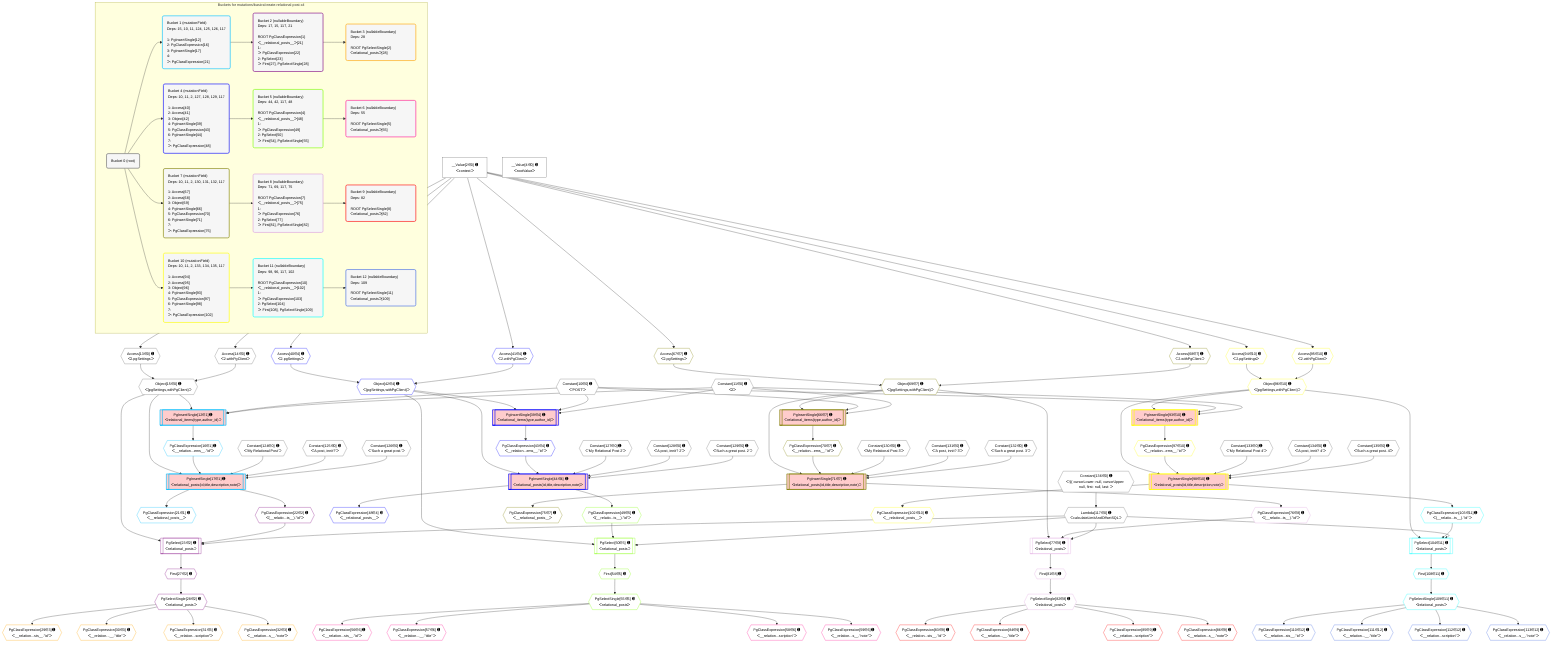 %%{init: {'themeVariables': { 'fontSize': '12px'}}}%%
graph TD
    classDef path fill:#eee,stroke:#000,color:#000
    classDef plan fill:#fff,stroke-width:1px,color:#000
    classDef itemplan fill:#fff,stroke-width:2px,color:#000
    classDef unbatchedplan fill:#dff,stroke-width:1px,color:#000
    classDef sideeffectplan fill:#fcc,stroke-width:2px,color:#000
    classDef bucket fill:#f6f6f6,color:#000,stroke-width:2px,text-align:left


    %% plan dependencies
    Object15{{"Object[15∈0] ➊<br />ᐸ{pgSettings,withPgClient}ᐳ"}}:::plan
    Access13{{"Access[13∈0] ➊<br />ᐸ2.pgSettingsᐳ"}}:::plan
    Access14{{"Access[14∈0] ➊<br />ᐸ2.withPgClientᐳ"}}:::plan
    Access13 & Access14 --> Object15
    __Value2["__Value[2∈0] ➊<br />ᐸcontextᐳ"]:::plan
    __Value2 --> Access13
    __Value2 --> Access14
    Lambda117{{"Lambda[117∈0] ➊<br />ᐸcalculateLimitAndOffsetSQLᐳ"}}:::plan
    Constant136{{"Constant[136∈0] ➊<br />ᐸ§{ cursorLower: null, cursorUpper: null, first: null, last: ᐳ"}}:::plan
    Constant136 --> Lambda117
    __Value4["__Value[4∈0] ➊<br />ᐸrootValueᐳ"]:::plan
    Constant10{{"Constant[10∈0] ➊<br />ᐸ'POST'ᐳ"}}:::plan
    Constant11{{"Constant[11∈0] ➊<br />ᐸ2ᐳ"}}:::plan
    Constant124{{"Constant[124∈0] ➊<br />ᐸ'My Relational Post'ᐳ"}}:::plan
    Constant125{{"Constant[125∈0] ➊<br />ᐸ'A post, innit?'ᐳ"}}:::plan
    Constant126{{"Constant[126∈0] ➊<br />ᐸ'Such a great post.'ᐳ"}}:::plan
    Constant127{{"Constant[127∈0] ➊<br />ᐸ'My Relational Post 2'ᐳ"}}:::plan
    Constant128{{"Constant[128∈0] ➊<br />ᐸ'A post, innit? 2'ᐳ"}}:::plan
    Constant129{{"Constant[129∈0] ➊<br />ᐸ'Such a great post. 2'ᐳ"}}:::plan
    Constant130{{"Constant[130∈0] ➊<br />ᐸ'My Relational Post 3'ᐳ"}}:::plan
    Constant131{{"Constant[131∈0] ➊<br />ᐸ'A post, innit? 3'ᐳ"}}:::plan
    Constant132{{"Constant[132∈0] ➊<br />ᐸ'Such a great post. 3'ᐳ"}}:::plan
    Constant133{{"Constant[133∈0] ➊<br />ᐸ'My Relational Post 4'ᐳ"}}:::plan
    Constant134{{"Constant[134∈0] ➊<br />ᐸ'A post, innit? 4'ᐳ"}}:::plan
    Constant135{{"Constant[135∈0] ➊<br />ᐸ'Such a great post. 4'ᐳ"}}:::plan
    PgInsertSingle17[["PgInsertSingle[17∈1] ➊<br />ᐸrelational_posts(id,title,description,note)ᐳ"]]:::sideeffectplan
    PgClassExpression16{{"PgClassExpression[16∈1] ➊<br />ᐸ__relation...ems__.”id”ᐳ"}}:::plan
    Object15 & PgClassExpression16 & Constant124 & Constant125 & Constant126 --> PgInsertSingle17
    PgInsertSingle12[["PgInsertSingle[12∈1] ➊<br />ᐸrelational_items(type,author_id)ᐳ"]]:::sideeffectplan
    Object15 & Constant10 & Constant11 --> PgInsertSingle12
    PgInsertSingle12 --> PgClassExpression16
    PgClassExpression21{{"PgClassExpression[21∈1] ➊<br />ᐸ__relational_posts__ᐳ"}}:::plan
    PgInsertSingle17 --> PgClassExpression21
    PgSelect23[["PgSelect[23∈2] ➊<br />ᐸrelational_postsᐳ"]]:::plan
    PgClassExpression22{{"PgClassExpression[22∈2] ➊<br />ᐸ(__relatio...ts__).”id”ᐳ"}}:::plan
    Object15 & PgClassExpression22 & Lambda117 --> PgSelect23
    PgInsertSingle17 --> PgClassExpression22
    First27{{"First[27∈2] ➊"}}:::plan
    PgSelect23 --> First27
    PgSelectSingle28{{"PgSelectSingle[28∈2] ➊<br />ᐸrelational_postsᐳ"}}:::plan
    First27 --> PgSelectSingle28
    PgClassExpression29{{"PgClassExpression[29∈3] ➊<br />ᐸ__relation...sts__.”id”ᐳ"}}:::plan
    PgSelectSingle28 --> PgClassExpression29
    PgClassExpression30{{"PgClassExpression[30∈3] ➊<br />ᐸ__relation...__.”title”ᐳ"}}:::plan
    PgSelectSingle28 --> PgClassExpression30
    PgClassExpression31{{"PgClassExpression[31∈3] ➊<br />ᐸ__relation...scription”ᐳ"}}:::plan
    PgSelectSingle28 --> PgClassExpression31
    PgClassExpression32{{"PgClassExpression[32∈3] ➊<br />ᐸ__relation...s__.”note”ᐳ"}}:::plan
    PgSelectSingle28 --> PgClassExpression32
    PgInsertSingle44[["PgInsertSingle[44∈4] ➊<br />ᐸrelational_posts(id,title,description,note)ᐳ"]]:::sideeffectplan
    Object42{{"Object[42∈4] ➊<br />ᐸ{pgSettings,withPgClient}ᐳ"}}:::plan
    PgClassExpression43{{"PgClassExpression[43∈4] ➊<br />ᐸ__relation...ems__.”id”ᐳ"}}:::plan
    Object42 & PgClassExpression43 & Constant127 & Constant128 & Constant129 --> PgInsertSingle44
    PgInsertSingle39[["PgInsertSingle[39∈4] ➊<br />ᐸrelational_items(type,author_id)ᐳ"]]:::sideeffectplan
    Object42 & Constant10 & Constant11 --> PgInsertSingle39
    Access40{{"Access[40∈4] ➊<br />ᐸ2.pgSettingsᐳ"}}:::plan
    Access41{{"Access[41∈4] ➊<br />ᐸ2.withPgClientᐳ"}}:::plan
    Access40 & Access41 --> Object42
    __Value2 --> Access40
    __Value2 --> Access41
    PgInsertSingle39 --> PgClassExpression43
    PgClassExpression48{{"PgClassExpression[48∈4] ➊<br />ᐸ__relational_posts__ᐳ"}}:::plan
    PgInsertSingle44 --> PgClassExpression48
    PgSelect50[["PgSelect[50∈5] ➊<br />ᐸrelational_postsᐳ"]]:::plan
    PgClassExpression49{{"PgClassExpression[49∈5] ➊<br />ᐸ(__relatio...ts__).”id”ᐳ"}}:::plan
    Object42 & PgClassExpression49 & Lambda117 --> PgSelect50
    PgInsertSingle44 --> PgClassExpression49
    First54{{"First[54∈5] ➊"}}:::plan
    PgSelect50 --> First54
    PgSelectSingle55{{"PgSelectSingle[55∈5] ➊<br />ᐸrelational_postsᐳ"}}:::plan
    First54 --> PgSelectSingle55
    PgClassExpression56{{"PgClassExpression[56∈6] ➊<br />ᐸ__relation...sts__.”id”ᐳ"}}:::plan
    PgSelectSingle55 --> PgClassExpression56
    PgClassExpression57{{"PgClassExpression[57∈6] ➊<br />ᐸ__relation...__.”title”ᐳ"}}:::plan
    PgSelectSingle55 --> PgClassExpression57
    PgClassExpression58{{"PgClassExpression[58∈6] ➊<br />ᐸ__relation...scription”ᐳ"}}:::plan
    PgSelectSingle55 --> PgClassExpression58
    PgClassExpression59{{"PgClassExpression[59∈6] ➊<br />ᐸ__relation...s__.”note”ᐳ"}}:::plan
    PgSelectSingle55 --> PgClassExpression59
    PgInsertSingle71[["PgInsertSingle[71∈7] ➊<br />ᐸrelational_posts(id,title,description,note)ᐳ"]]:::sideeffectplan
    Object69{{"Object[69∈7] ➊<br />ᐸ{pgSettings,withPgClient}ᐳ"}}:::plan
    PgClassExpression70{{"PgClassExpression[70∈7] ➊<br />ᐸ__relation...ems__.”id”ᐳ"}}:::plan
    Object69 & PgClassExpression70 & Constant130 & Constant131 & Constant132 --> PgInsertSingle71
    PgInsertSingle66[["PgInsertSingle[66∈7] ➊<br />ᐸrelational_items(type,author_id)ᐳ"]]:::sideeffectplan
    Object69 & Constant10 & Constant11 --> PgInsertSingle66
    Access67{{"Access[67∈7] ➊<br />ᐸ2.pgSettingsᐳ"}}:::plan
    Access68{{"Access[68∈7] ➊<br />ᐸ2.withPgClientᐳ"}}:::plan
    Access67 & Access68 --> Object69
    __Value2 --> Access67
    __Value2 --> Access68
    PgInsertSingle66 --> PgClassExpression70
    PgClassExpression75{{"PgClassExpression[75∈7] ➊<br />ᐸ__relational_posts__ᐳ"}}:::plan
    PgInsertSingle71 --> PgClassExpression75
    PgSelect77[["PgSelect[77∈8] ➊<br />ᐸrelational_postsᐳ"]]:::plan
    PgClassExpression76{{"PgClassExpression[76∈8] ➊<br />ᐸ(__relatio...ts__).”id”ᐳ"}}:::plan
    Object69 & PgClassExpression76 & Lambda117 --> PgSelect77
    PgInsertSingle71 --> PgClassExpression76
    First81{{"First[81∈8] ➊"}}:::plan
    PgSelect77 --> First81
    PgSelectSingle82{{"PgSelectSingle[82∈8] ➊<br />ᐸrelational_postsᐳ"}}:::plan
    First81 --> PgSelectSingle82
    PgClassExpression83{{"PgClassExpression[83∈9] ➊<br />ᐸ__relation...sts__.”id”ᐳ"}}:::plan
    PgSelectSingle82 --> PgClassExpression83
    PgClassExpression84{{"PgClassExpression[84∈9] ➊<br />ᐸ__relation...__.”title”ᐳ"}}:::plan
    PgSelectSingle82 --> PgClassExpression84
    PgClassExpression85{{"PgClassExpression[85∈9] ➊<br />ᐸ__relation...scription”ᐳ"}}:::plan
    PgSelectSingle82 --> PgClassExpression85
    PgClassExpression86{{"PgClassExpression[86∈9] ➊<br />ᐸ__relation...s__.”note”ᐳ"}}:::plan
    PgSelectSingle82 --> PgClassExpression86
    PgInsertSingle98[["PgInsertSingle[98∈10] ➊<br />ᐸrelational_posts(id,title,description,note)ᐳ"]]:::sideeffectplan
    Object96{{"Object[96∈10] ➊<br />ᐸ{pgSettings,withPgClient}ᐳ"}}:::plan
    PgClassExpression97{{"PgClassExpression[97∈10] ➊<br />ᐸ__relation...ems__.”id”ᐳ"}}:::plan
    Object96 & PgClassExpression97 & Constant133 & Constant134 & Constant135 --> PgInsertSingle98
    PgInsertSingle93[["PgInsertSingle[93∈10] ➊<br />ᐸrelational_items(type,author_id)ᐳ"]]:::sideeffectplan
    Object96 & Constant10 & Constant11 --> PgInsertSingle93
    Access94{{"Access[94∈10] ➊<br />ᐸ2.pgSettingsᐳ"}}:::plan
    Access95{{"Access[95∈10] ➊<br />ᐸ2.withPgClientᐳ"}}:::plan
    Access94 & Access95 --> Object96
    __Value2 --> Access94
    __Value2 --> Access95
    PgInsertSingle93 --> PgClassExpression97
    PgClassExpression102{{"PgClassExpression[102∈10] ➊<br />ᐸ__relational_posts__ᐳ"}}:::plan
    PgInsertSingle98 --> PgClassExpression102
    PgSelect104[["PgSelect[104∈11] ➊<br />ᐸrelational_postsᐳ"]]:::plan
    PgClassExpression103{{"PgClassExpression[103∈11] ➊<br />ᐸ(__relatio...ts__).”id”ᐳ"}}:::plan
    Object96 & PgClassExpression103 & Lambda117 --> PgSelect104
    PgInsertSingle98 --> PgClassExpression103
    First108{{"First[108∈11] ➊"}}:::plan
    PgSelect104 --> First108
    PgSelectSingle109{{"PgSelectSingle[109∈11] ➊<br />ᐸrelational_postsᐳ"}}:::plan
    First108 --> PgSelectSingle109
    PgClassExpression110{{"PgClassExpression[110∈12] ➊<br />ᐸ__relation...sts__.”id”ᐳ"}}:::plan
    PgSelectSingle109 --> PgClassExpression110
    PgClassExpression111{{"PgClassExpression[111∈12] ➊<br />ᐸ__relation...__.”title”ᐳ"}}:::plan
    PgSelectSingle109 --> PgClassExpression111
    PgClassExpression112{{"PgClassExpression[112∈12] ➊<br />ᐸ__relation...scription”ᐳ"}}:::plan
    PgSelectSingle109 --> PgClassExpression112
    PgClassExpression113{{"PgClassExpression[113∈12] ➊<br />ᐸ__relation...s__.”note”ᐳ"}}:::plan
    PgSelectSingle109 --> PgClassExpression113

    %% define steps

    subgraph "Buckets for mutations/basics/create-relational-post-x4"
    Bucket0("Bucket 0 (root)"):::bucket
    classDef bucket0 stroke:#696969
    class Bucket0,__Value2,__Value4,Constant10,Constant11,Access13,Access14,Object15,Lambda117,Constant124,Constant125,Constant126,Constant127,Constant128,Constant129,Constant130,Constant131,Constant132,Constant133,Constant134,Constant135,Constant136 bucket0
    Bucket1("Bucket 1 (mutationField)<br />Deps: 15, 10, 11, 124, 125, 126, 117<br /><br />1: PgInsertSingle[12]<br />2: PgClassExpression[16]<br />3: PgInsertSingle[17]<br />4: <br />ᐳ: PgClassExpression[21]"):::bucket
    classDef bucket1 stroke:#00bfff
    class Bucket1,PgInsertSingle12,PgClassExpression16,PgInsertSingle17,PgClassExpression21 bucket1
    Bucket2("Bucket 2 (nullableBoundary)<br />Deps: 17, 15, 117, 21<br /><br />ROOT PgClassExpression{1}ᐸ__relational_posts__ᐳ[21]<br />1: <br />ᐳ: PgClassExpression[22]<br />2: PgSelect[23]<br />ᐳ: First[27], PgSelectSingle[28]"):::bucket
    classDef bucket2 stroke:#7f007f
    class Bucket2,PgClassExpression22,PgSelect23,First27,PgSelectSingle28 bucket2
    Bucket3("Bucket 3 (nullableBoundary)<br />Deps: 28<br /><br />ROOT PgSelectSingle{2}ᐸrelational_postsᐳ[28]"):::bucket
    classDef bucket3 stroke:#ffa500
    class Bucket3,PgClassExpression29,PgClassExpression30,PgClassExpression31,PgClassExpression32 bucket3
    Bucket4("Bucket 4 (mutationField)<br />Deps: 10, 11, 2, 127, 128, 129, 117<br /><br />1: Access[40]<br />2: Access[41]<br />3: Object[42]<br />4: PgInsertSingle[39]<br />5: PgClassExpression[43]<br />6: PgInsertSingle[44]<br />7: <br />ᐳ: PgClassExpression[48]"):::bucket
    classDef bucket4 stroke:#0000ff
    class Bucket4,PgInsertSingle39,Access40,Access41,Object42,PgClassExpression43,PgInsertSingle44,PgClassExpression48 bucket4
    Bucket5("Bucket 5 (nullableBoundary)<br />Deps: 44, 42, 117, 48<br /><br />ROOT PgClassExpression{4}ᐸ__relational_posts__ᐳ[48]<br />1: <br />ᐳ: PgClassExpression[49]<br />2: PgSelect[50]<br />ᐳ: First[54], PgSelectSingle[55]"):::bucket
    classDef bucket5 stroke:#7fff00
    class Bucket5,PgClassExpression49,PgSelect50,First54,PgSelectSingle55 bucket5
    Bucket6("Bucket 6 (nullableBoundary)<br />Deps: 55<br /><br />ROOT PgSelectSingle{5}ᐸrelational_postsᐳ[55]"):::bucket
    classDef bucket6 stroke:#ff1493
    class Bucket6,PgClassExpression56,PgClassExpression57,PgClassExpression58,PgClassExpression59 bucket6
    Bucket7("Bucket 7 (mutationField)<br />Deps: 10, 11, 2, 130, 131, 132, 117<br /><br />1: Access[67]<br />2: Access[68]<br />3: Object[69]<br />4: PgInsertSingle[66]<br />5: PgClassExpression[70]<br />6: PgInsertSingle[71]<br />7: <br />ᐳ: PgClassExpression[75]"):::bucket
    classDef bucket7 stroke:#808000
    class Bucket7,PgInsertSingle66,Access67,Access68,Object69,PgClassExpression70,PgInsertSingle71,PgClassExpression75 bucket7
    Bucket8("Bucket 8 (nullableBoundary)<br />Deps: 71, 69, 117, 75<br /><br />ROOT PgClassExpression{7}ᐸ__relational_posts__ᐳ[75]<br />1: <br />ᐳ: PgClassExpression[76]<br />2: PgSelect[77]<br />ᐳ: First[81], PgSelectSingle[82]"):::bucket
    classDef bucket8 stroke:#dda0dd
    class Bucket8,PgClassExpression76,PgSelect77,First81,PgSelectSingle82 bucket8
    Bucket9("Bucket 9 (nullableBoundary)<br />Deps: 82<br /><br />ROOT PgSelectSingle{8}ᐸrelational_postsᐳ[82]"):::bucket
    classDef bucket9 stroke:#ff0000
    class Bucket9,PgClassExpression83,PgClassExpression84,PgClassExpression85,PgClassExpression86 bucket9
    Bucket10("Bucket 10 (mutationField)<br />Deps: 10, 11, 2, 133, 134, 135, 117<br /><br />1: Access[94]<br />2: Access[95]<br />3: Object[96]<br />4: PgInsertSingle[93]<br />5: PgClassExpression[97]<br />6: PgInsertSingle[98]<br />7: <br />ᐳ: PgClassExpression[102]"):::bucket
    classDef bucket10 stroke:#ffff00
    class Bucket10,PgInsertSingle93,Access94,Access95,Object96,PgClassExpression97,PgInsertSingle98,PgClassExpression102 bucket10
    Bucket11("Bucket 11 (nullableBoundary)<br />Deps: 98, 96, 117, 102<br /><br />ROOT PgClassExpression{10}ᐸ__relational_posts__ᐳ[102]<br />1: <br />ᐳ: PgClassExpression[103]<br />2: PgSelect[104]<br />ᐳ: First[108], PgSelectSingle[109]"):::bucket
    classDef bucket11 stroke:#00ffff
    class Bucket11,PgClassExpression103,PgSelect104,First108,PgSelectSingle109 bucket11
    Bucket12("Bucket 12 (nullableBoundary)<br />Deps: 109<br /><br />ROOT PgSelectSingle{11}ᐸrelational_postsᐳ[109]"):::bucket
    classDef bucket12 stroke:#4169e1
    class Bucket12,PgClassExpression110,PgClassExpression111,PgClassExpression112,PgClassExpression113 bucket12
    Bucket0 --> Bucket1 & Bucket4 & Bucket7 & Bucket10
    Bucket1 --> Bucket2
    Bucket2 --> Bucket3
    Bucket4 --> Bucket5
    Bucket5 --> Bucket6
    Bucket7 --> Bucket8
    Bucket8 --> Bucket9
    Bucket10 --> Bucket11
    Bucket11 --> Bucket12
    end